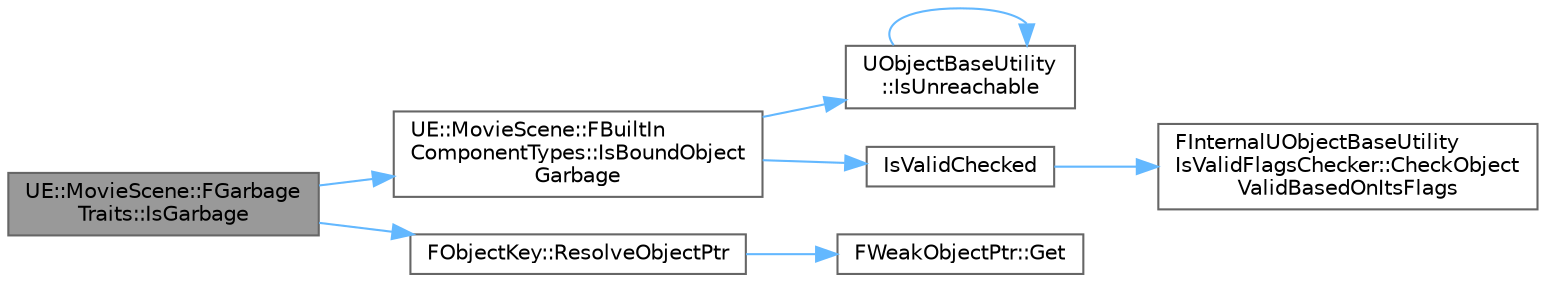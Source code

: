 digraph "UE::MovieScene::FGarbageTraits::IsGarbage"
{
 // INTERACTIVE_SVG=YES
 // LATEX_PDF_SIZE
  bgcolor="transparent";
  edge [fontname=Helvetica,fontsize=10,labelfontname=Helvetica,labelfontsize=10];
  node [fontname=Helvetica,fontsize=10,shape=box,height=0.2,width=0.4];
  rankdir="LR";
  Node1 [id="Node000001",label="UE::MovieScene::FGarbage\lTraits::IsGarbage",height=0.2,width=0.4,color="gray40", fillcolor="grey60", style="filled", fontcolor="black",tooltip=" "];
  Node1 -> Node2 [id="edge1_Node000001_Node000002",color="steelblue1",style="solid",tooltip=" "];
  Node2 [id="Node000002",label="UE::MovieScene::FBuiltIn\lComponentTypes::IsBoundObject\lGarbage",height=0.2,width=0.4,color="grey40", fillcolor="white", style="filled",URL="$d9/dc9/structUE_1_1MovieScene_1_1FBuiltInComponentTypes.html#a5767e0fd220cd99dbb08d836e19f5026",tooltip=" "];
  Node2 -> Node3 [id="edge2_Node000002_Node000003",color="steelblue1",style="solid",tooltip=" "];
  Node3 [id="Node000003",label="UObjectBaseUtility\l::IsUnreachable",height=0.2,width=0.4,color="grey40", fillcolor="white", style="filled",URL="$d6/d7b/classUObjectBaseUtility.html#a82a31cbf10327b74d6ba6ff96904a7bf",tooltip="Checks if the object is unreachable."];
  Node3 -> Node3 [id="edge3_Node000003_Node000003",color="steelblue1",style="solid",tooltip=" "];
  Node2 -> Node4 [id="edge4_Node000002_Node000004",color="steelblue1",style="solid",tooltip=" "];
  Node4 [id="Node000004",label="IsValidChecked",height=0.2,width=0.4,color="grey40", fillcolor="white", style="filled",URL="$db/dbf/Object_8h.html#a46adad869b3ed027cb126903b365d6bb",tooltip="Test validity of object similar to IsValid(Test) however the null pointer test is skipped."];
  Node4 -> Node5 [id="edge5_Node000004_Node000005",color="steelblue1",style="solid",tooltip=" "];
  Node5 [id="Node000005",label="FInternalUObjectBaseUtility\lIsValidFlagsChecker::CheckObject\lValidBasedOnItsFlags",height=0.2,width=0.4,color="grey40", fillcolor="white", style="filled",URL="$de/d1a/structFInternalUObjectBaseUtilityIsValidFlagsChecker.html#a5f0624963bb29d162cec1a0e9dfe73d6",tooltip=" "];
  Node1 -> Node6 [id="edge6_Node000001_Node000006",color="steelblue1",style="solid",tooltip=" "];
  Node6 [id="Node000006",label="FObjectKey::ResolveObjectPtr",height=0.2,width=0.4,color="grey40", fillcolor="white", style="filled",URL="$dd/d31/structFObjectKey.html#a4cffa45830d7a7fd23001c6fb112e246",tooltip="Attempt to access the object from which this key was constructed."];
  Node6 -> Node7 [id="edge7_Node000006_Node000007",color="steelblue1",style="solid",tooltip=" "];
  Node7 [id="Node000007",label="FWeakObjectPtr::Get",height=0.2,width=0.4,color="grey40", fillcolor="white", style="filled",URL="$d2/dbe/structFWeakObjectPtr.html#a04382cd233adc8ae9ff34c510f9fef32",tooltip="Dereference the weak pointer."];
}
